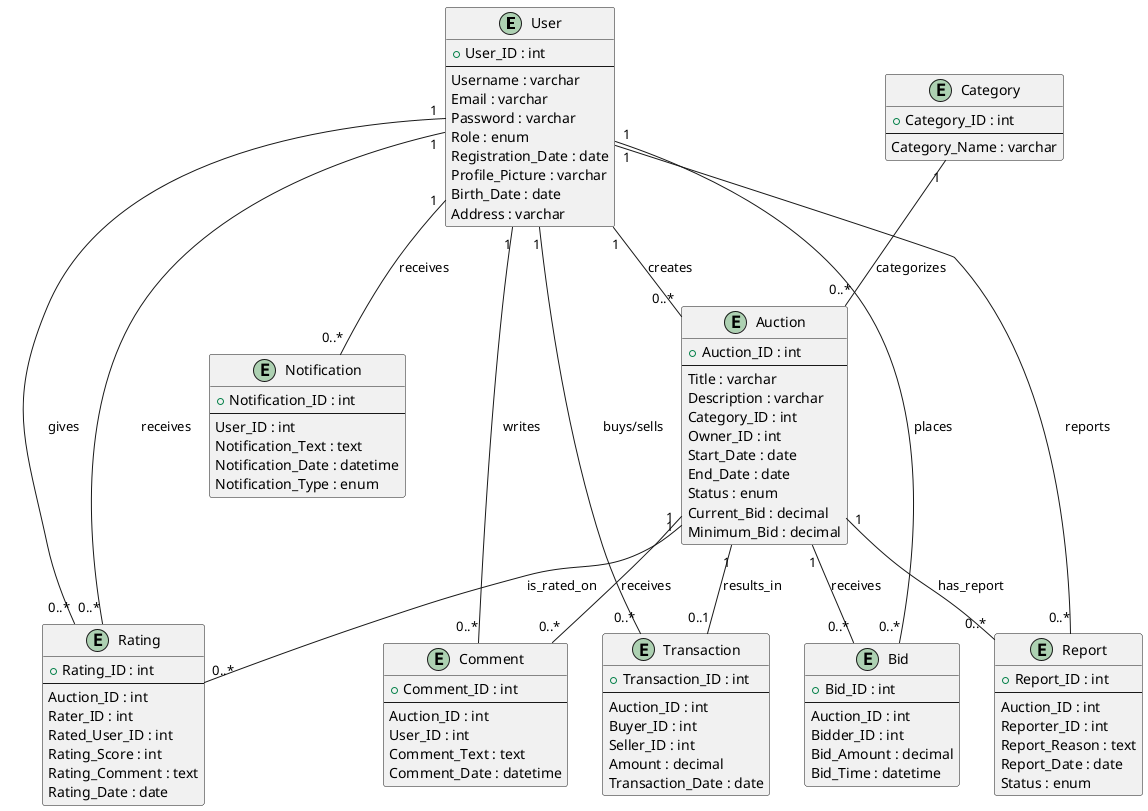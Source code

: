 @startuml

entity User {
  +User_ID : int
  --
  Username : varchar
  Email : varchar
  Password : varchar
  Role : enum
  Registration_Date : date
  Profile_Picture : varchar
  Birth_Date : date
  Address : varchar
}

entity Auction {
  +Auction_ID : int
  --
  Title : varchar
  Description : varchar
  Category_ID : int
  Owner_ID : int
  Start_Date : date
  End_Date : date
  Status : enum
  Current_Bid : decimal
  Minimum_Bid : decimal
}

entity Category {
  +Category_ID : int
  --
  Category_Name : varchar
}

entity Bid {
  +Bid_ID : int
  --
  Auction_ID : int
  Bidder_ID : int
  Bid_Amount : decimal
  Bid_Time : datetime
}

entity Rating {
  +Rating_ID : int
  --
  Auction_ID : int
  Rater_ID : int
  Rated_User_ID : int
  Rating_Score : int
  Rating_Comment : text
  Rating_Date : date
}

entity Comment {
  +Comment_ID : int
  --
  Auction_ID : int
  User_ID : int
  Comment_Text : text
  Comment_Date : datetime
}

entity Report {
  +Report_ID : int
  --
  Auction_ID : int
  Reporter_ID : int
  Report_Reason : text
  Report_Date : date
  Status : enum
}

entity Notification {
  +Notification_ID : int
  --
  User_ID : int
  Notification_Text : text
  Notification_Date : datetime
  Notification_Type : enum
}

entity Transaction {
  +Transaction_ID : int
  --
  Auction_ID : int
  Buyer_ID : int
  Seller_ID : int
  Amount : decimal
  Transaction_Date : date
}

User "1" -- "0..*" Auction : creates
Auction "1" -- "0..*" Bid : receives
User "1" -- "0..*" Bid : places
Auction "1" -- "0..*" Comment : receives
User "1" -- "0..*" Comment : writes
Category "1" -- "0..*" Auction : categorizes
Auction "1" -- "0..*" Rating : is_rated_on
User "1" -- "0..*" Rating : gives
User "1" -- "0..*" Rating : receives
Auction "1" -- "0..*" Report : has_report
User "1" -- "0..*" Report : reports
User "1" -- "0..*" Notification : receives
Auction "1" -- "0..1" Transaction : results_in
User "1" -- "0..*" Transaction : buys/sells

@enduml
